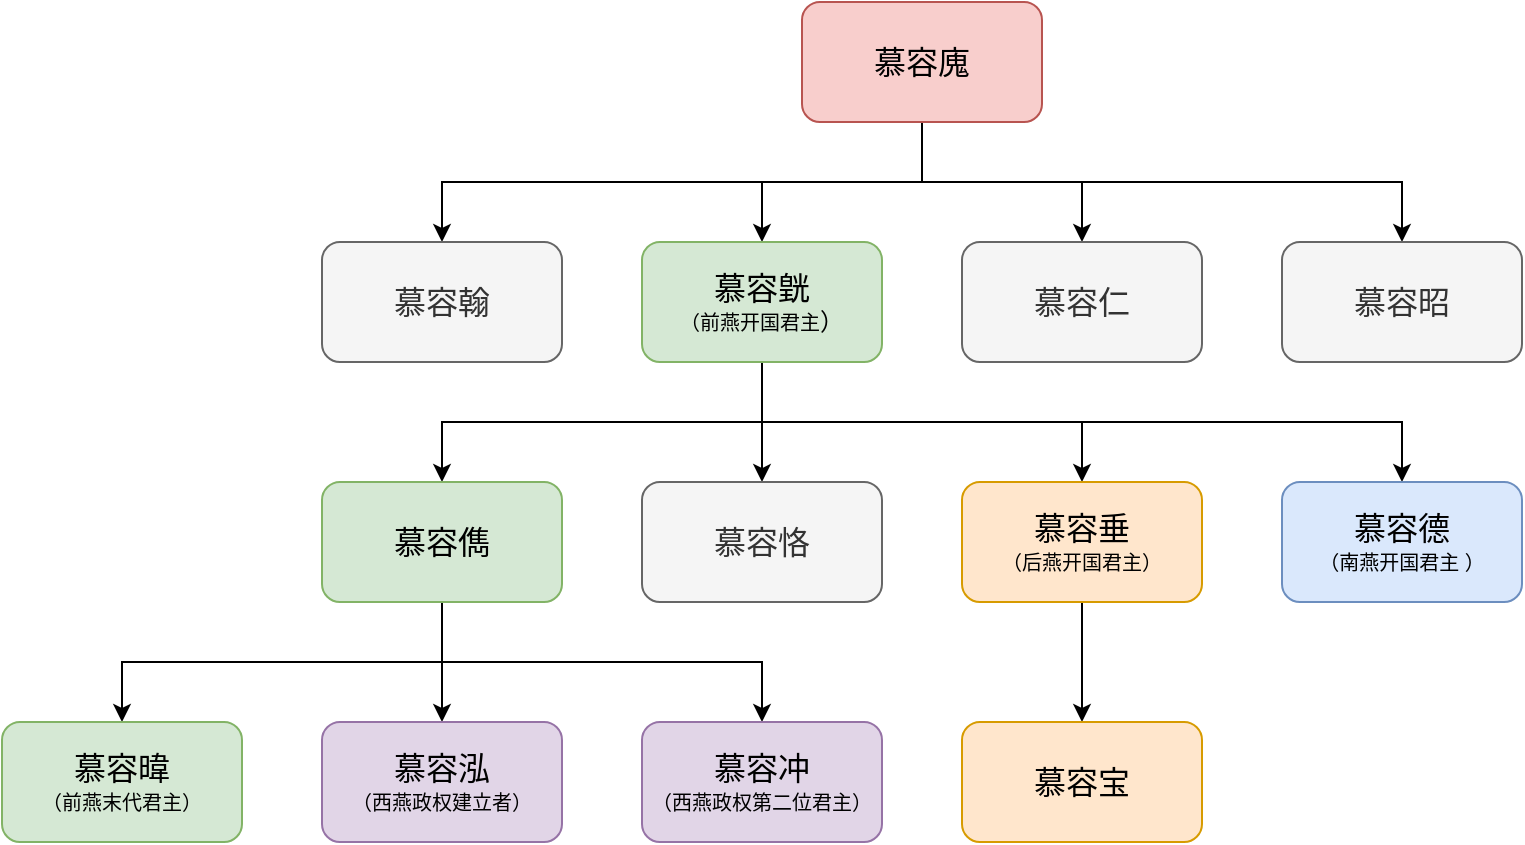 <mxfile version="24.1.0" type="github">
  <diagram name="Page-1" id="tIcv80Aklig3lWJMlHud">
    <mxGraphModel dx="968" dy="684" grid="1" gridSize="10" guides="1" tooltips="1" connect="1" arrows="1" fold="1" page="1" pageScale="1" pageWidth="850" pageHeight="1100" math="0" shadow="0">
      <root>
        <mxCell id="0" />
        <mxCell id="1" parent="0" />
        <mxCell id="habistCEeHDTry_9ORMi-15" style="edgeStyle=orthogonalEdgeStyle;rounded=0;orthogonalLoop=1;jettySize=auto;html=1;exitX=0.5;exitY=1;exitDx=0;exitDy=0;entryX=0.5;entryY=0;entryDx=0;entryDy=0;" edge="1" parent="1" source="habistCEeHDTry_9ORMi-1" target="habistCEeHDTry_9ORMi-3">
          <mxGeometry relative="1" as="geometry" />
        </mxCell>
        <mxCell id="habistCEeHDTry_9ORMi-16" style="edgeStyle=orthogonalEdgeStyle;rounded=0;orthogonalLoop=1;jettySize=auto;html=1;exitX=0.5;exitY=1;exitDx=0;exitDy=0;entryX=0.5;entryY=0;entryDx=0;entryDy=0;" edge="1" parent="1" source="habistCEeHDTry_9ORMi-1" target="habistCEeHDTry_9ORMi-5">
          <mxGeometry relative="1" as="geometry" />
        </mxCell>
        <mxCell id="habistCEeHDTry_9ORMi-17" style="edgeStyle=orthogonalEdgeStyle;rounded=0;orthogonalLoop=1;jettySize=auto;html=1;exitX=0.5;exitY=1;exitDx=0;exitDy=0;entryX=0.5;entryY=0;entryDx=0;entryDy=0;" edge="1" parent="1" source="habistCEeHDTry_9ORMi-1" target="habistCEeHDTry_9ORMi-6">
          <mxGeometry relative="1" as="geometry" />
        </mxCell>
        <mxCell id="habistCEeHDTry_9ORMi-28" style="edgeStyle=orthogonalEdgeStyle;rounded=0;orthogonalLoop=1;jettySize=auto;html=1;exitX=0.5;exitY=1;exitDx=0;exitDy=0;" edge="1" parent="1" source="habistCEeHDTry_9ORMi-1" target="habistCEeHDTry_9ORMi-27">
          <mxGeometry relative="1" as="geometry" />
        </mxCell>
        <mxCell id="habistCEeHDTry_9ORMi-1" value="&lt;font style=&quot;font-size: 16px;&quot;&gt;慕容廆&lt;/font&gt;" style="rounded=1;whiteSpace=wrap;html=1;fillColor=#f8cecc;strokeColor=#b85450;" vertex="1" parent="1">
          <mxGeometry x="440" y="80" width="120" height="60" as="geometry" />
        </mxCell>
        <mxCell id="habistCEeHDTry_9ORMi-3" value="&lt;font style=&quot;font-size: 16px;&quot;&gt;慕容翰&lt;/font&gt;" style="rounded=1;whiteSpace=wrap;html=1;fillColor=#f5f5f5;strokeColor=#666666;fontColor=#333333;" vertex="1" parent="1">
          <mxGeometry x="200" y="200" width="120" height="60" as="geometry" />
        </mxCell>
        <mxCell id="habistCEeHDTry_9ORMi-18" style="edgeStyle=orthogonalEdgeStyle;rounded=0;orthogonalLoop=1;jettySize=auto;html=1;exitX=0.5;exitY=1;exitDx=0;exitDy=0;entryX=0.5;entryY=0;entryDx=0;entryDy=0;" edge="1" parent="1" source="habistCEeHDTry_9ORMi-5" target="habistCEeHDTry_9ORMi-7">
          <mxGeometry relative="1" as="geometry" />
        </mxCell>
        <mxCell id="habistCEeHDTry_9ORMi-19" style="edgeStyle=orthogonalEdgeStyle;rounded=0;orthogonalLoop=1;jettySize=auto;html=1;exitX=0.5;exitY=1;exitDx=0;exitDy=0;entryX=0.5;entryY=0;entryDx=0;entryDy=0;" edge="1" parent="1" source="habistCEeHDTry_9ORMi-5" target="habistCEeHDTry_9ORMi-8">
          <mxGeometry relative="1" as="geometry" />
        </mxCell>
        <mxCell id="habistCEeHDTry_9ORMi-20" style="edgeStyle=orthogonalEdgeStyle;rounded=0;orthogonalLoop=1;jettySize=auto;html=1;exitX=0.5;exitY=1;exitDx=0;exitDy=0;entryX=0.5;entryY=0;entryDx=0;entryDy=0;" edge="1" parent="1" source="habistCEeHDTry_9ORMi-5" target="habistCEeHDTry_9ORMi-9">
          <mxGeometry relative="1" as="geometry" />
        </mxCell>
        <mxCell id="habistCEeHDTry_9ORMi-21" style="edgeStyle=orthogonalEdgeStyle;rounded=0;orthogonalLoop=1;jettySize=auto;html=1;exitX=0.5;exitY=1;exitDx=0;exitDy=0;" edge="1" parent="1" source="habistCEeHDTry_9ORMi-5" target="habistCEeHDTry_9ORMi-10">
          <mxGeometry relative="1" as="geometry" />
        </mxCell>
        <mxCell id="habistCEeHDTry_9ORMi-5" value="&lt;font style=&quot;font-size: 16px;&quot;&gt;慕容皝&lt;/font&gt;&lt;div&gt;&lt;font style=&quot;font-size: 10px;&quot;&gt;（前燕开国君主&lt;/font&gt;&lt;font style=&quot;font-size: 12px;&quot;&gt;）&lt;/font&gt;&lt;/div&gt;" style="rounded=1;whiteSpace=wrap;html=1;fillColor=#d5e8d4;strokeColor=#82b366;" vertex="1" parent="1">
          <mxGeometry x="360" y="200" width="120" height="60" as="geometry" />
        </mxCell>
        <mxCell id="habistCEeHDTry_9ORMi-6" value="&lt;font style=&quot;font-size: 16px;&quot;&gt;慕容仁&lt;/font&gt;" style="rounded=1;whiteSpace=wrap;html=1;fillColor=#f5f5f5;strokeColor=#666666;fontColor=#333333;" vertex="1" parent="1">
          <mxGeometry x="520" y="200" width="120" height="60" as="geometry" />
        </mxCell>
        <mxCell id="habistCEeHDTry_9ORMi-24" style="edgeStyle=orthogonalEdgeStyle;rounded=0;orthogonalLoop=1;jettySize=auto;html=1;exitX=0.5;exitY=1;exitDx=0;exitDy=0;entryX=0.5;entryY=0;entryDx=0;entryDy=0;" edge="1" parent="1" source="habistCEeHDTry_9ORMi-7" target="habistCEeHDTry_9ORMi-11">
          <mxGeometry relative="1" as="geometry" />
        </mxCell>
        <mxCell id="habistCEeHDTry_9ORMi-25" style="edgeStyle=orthogonalEdgeStyle;rounded=0;orthogonalLoop=1;jettySize=auto;html=1;exitX=0.5;exitY=1;exitDx=0;exitDy=0;" edge="1" parent="1" source="habistCEeHDTry_9ORMi-7" target="habistCEeHDTry_9ORMi-12">
          <mxGeometry relative="1" as="geometry" />
        </mxCell>
        <mxCell id="habistCEeHDTry_9ORMi-26" style="edgeStyle=orthogonalEdgeStyle;rounded=0;orthogonalLoop=1;jettySize=auto;html=1;exitX=0.5;exitY=1;exitDx=0;exitDy=0;entryX=0.5;entryY=0;entryDx=0;entryDy=0;" edge="1" parent="1" source="habistCEeHDTry_9ORMi-7" target="habistCEeHDTry_9ORMi-22">
          <mxGeometry relative="1" as="geometry" />
        </mxCell>
        <mxCell id="habistCEeHDTry_9ORMi-7" value="&lt;font style=&quot;font-size: 16px;&quot;&gt;慕容儁&lt;/font&gt;" style="rounded=1;whiteSpace=wrap;html=1;fillColor=#d5e8d4;strokeColor=#82b366;" vertex="1" parent="1">
          <mxGeometry x="200" y="320" width="120" height="60" as="geometry" />
        </mxCell>
        <mxCell id="habistCEeHDTry_9ORMi-8" value="&lt;font style=&quot;font-size: 16px;&quot;&gt;慕容恪&lt;/font&gt;" style="rounded=1;whiteSpace=wrap;html=1;fillColor=#f5f5f5;strokeColor=#666666;fontColor=#333333;" vertex="1" parent="1">
          <mxGeometry x="360" y="320" width="120" height="60" as="geometry" />
        </mxCell>
        <mxCell id="habistCEeHDTry_9ORMi-23" style="edgeStyle=orthogonalEdgeStyle;rounded=0;orthogonalLoop=1;jettySize=auto;html=1;exitX=0.5;exitY=1;exitDx=0;exitDy=0;" edge="1" parent="1" source="habistCEeHDTry_9ORMi-9" target="habistCEeHDTry_9ORMi-13">
          <mxGeometry relative="1" as="geometry" />
        </mxCell>
        <mxCell id="habistCEeHDTry_9ORMi-9" value="&lt;font style=&quot;font-size: 16px;&quot;&gt;慕容垂&lt;/font&gt;&lt;div&gt;&lt;font style=&quot;font-size: 10px;&quot;&gt;（后燕开国君主）&lt;/font&gt;&lt;/div&gt;" style="rounded=1;whiteSpace=wrap;html=1;fillColor=#ffe6cc;strokeColor=#d79b00;" vertex="1" parent="1">
          <mxGeometry x="520" y="320" width="120" height="60" as="geometry" />
        </mxCell>
        <mxCell id="habistCEeHDTry_9ORMi-10" value="&lt;font style=&quot;font-size: 16px;&quot;&gt;慕容德&lt;/font&gt;&lt;div&gt;&lt;font style=&quot;font-size: 10px;&quot;&gt;（南燕开国君主 ）&lt;/font&gt;&lt;/div&gt;" style="rounded=1;whiteSpace=wrap;html=1;fillColor=#dae8fc;strokeColor=#6c8ebf;" vertex="1" parent="1">
          <mxGeometry x="680" y="320" width="120" height="60" as="geometry" />
        </mxCell>
        <mxCell id="habistCEeHDTry_9ORMi-11" value="&lt;font style=&quot;font-size: 16px;&quot;&gt;慕容暐&lt;/font&gt;&lt;div&gt;&lt;font style=&quot;font-size: 10px;&quot;&gt;（前燕末代君主）&lt;/font&gt;&lt;/div&gt;" style="rounded=1;whiteSpace=wrap;html=1;fillColor=#d5e8d4;strokeColor=#82b366;" vertex="1" parent="1">
          <mxGeometry x="40" y="440" width="120" height="60" as="geometry" />
        </mxCell>
        <mxCell id="habistCEeHDTry_9ORMi-12" value="&lt;font style=&quot;font-size: 16px;&quot;&gt;慕容泓&lt;/font&gt;&lt;div&gt;&lt;font style=&quot;font-size: 10px;&quot;&gt;（西燕政权建立者）&lt;/font&gt;&lt;/div&gt;" style="rounded=1;whiteSpace=wrap;html=1;fillColor=#e1d5e7;strokeColor=#9673a6;" vertex="1" parent="1">
          <mxGeometry x="200" y="440" width="120" height="60" as="geometry" />
        </mxCell>
        <mxCell id="habistCEeHDTry_9ORMi-13" value="&lt;font style=&quot;font-size: 16px;&quot;&gt;慕容宝&lt;/font&gt;" style="rounded=1;whiteSpace=wrap;html=1;fillColor=#ffe6cc;strokeColor=#d79b00;" vertex="1" parent="1">
          <mxGeometry x="520" y="440" width="120" height="60" as="geometry" />
        </mxCell>
        <mxCell id="habistCEeHDTry_9ORMi-22" value="&lt;font style=&quot;font-size: 16px;&quot;&gt;慕容冲&lt;/font&gt;&lt;div&gt;&lt;font style=&quot;&quot;&gt;&lt;font style=&quot;font-size: 10px;&quot;&gt;（西燕政权第二位君主）&lt;/font&gt;&lt;br&gt;&lt;/font&gt;&lt;/div&gt;" style="rounded=1;whiteSpace=wrap;html=1;fillColor=#e1d5e7;strokeColor=#9673a6;" vertex="1" parent="1">
          <mxGeometry x="360" y="440" width="120" height="60" as="geometry" />
        </mxCell>
        <mxCell id="habistCEeHDTry_9ORMi-27" value="&lt;font style=&quot;font-size: 16px;&quot;&gt;慕容昭&lt;/font&gt;" style="rounded=1;whiteSpace=wrap;html=1;fillColor=#f5f5f5;strokeColor=#666666;fontColor=#333333;" vertex="1" parent="1">
          <mxGeometry x="680" y="200" width="120" height="60" as="geometry" />
        </mxCell>
      </root>
    </mxGraphModel>
  </diagram>
</mxfile>
